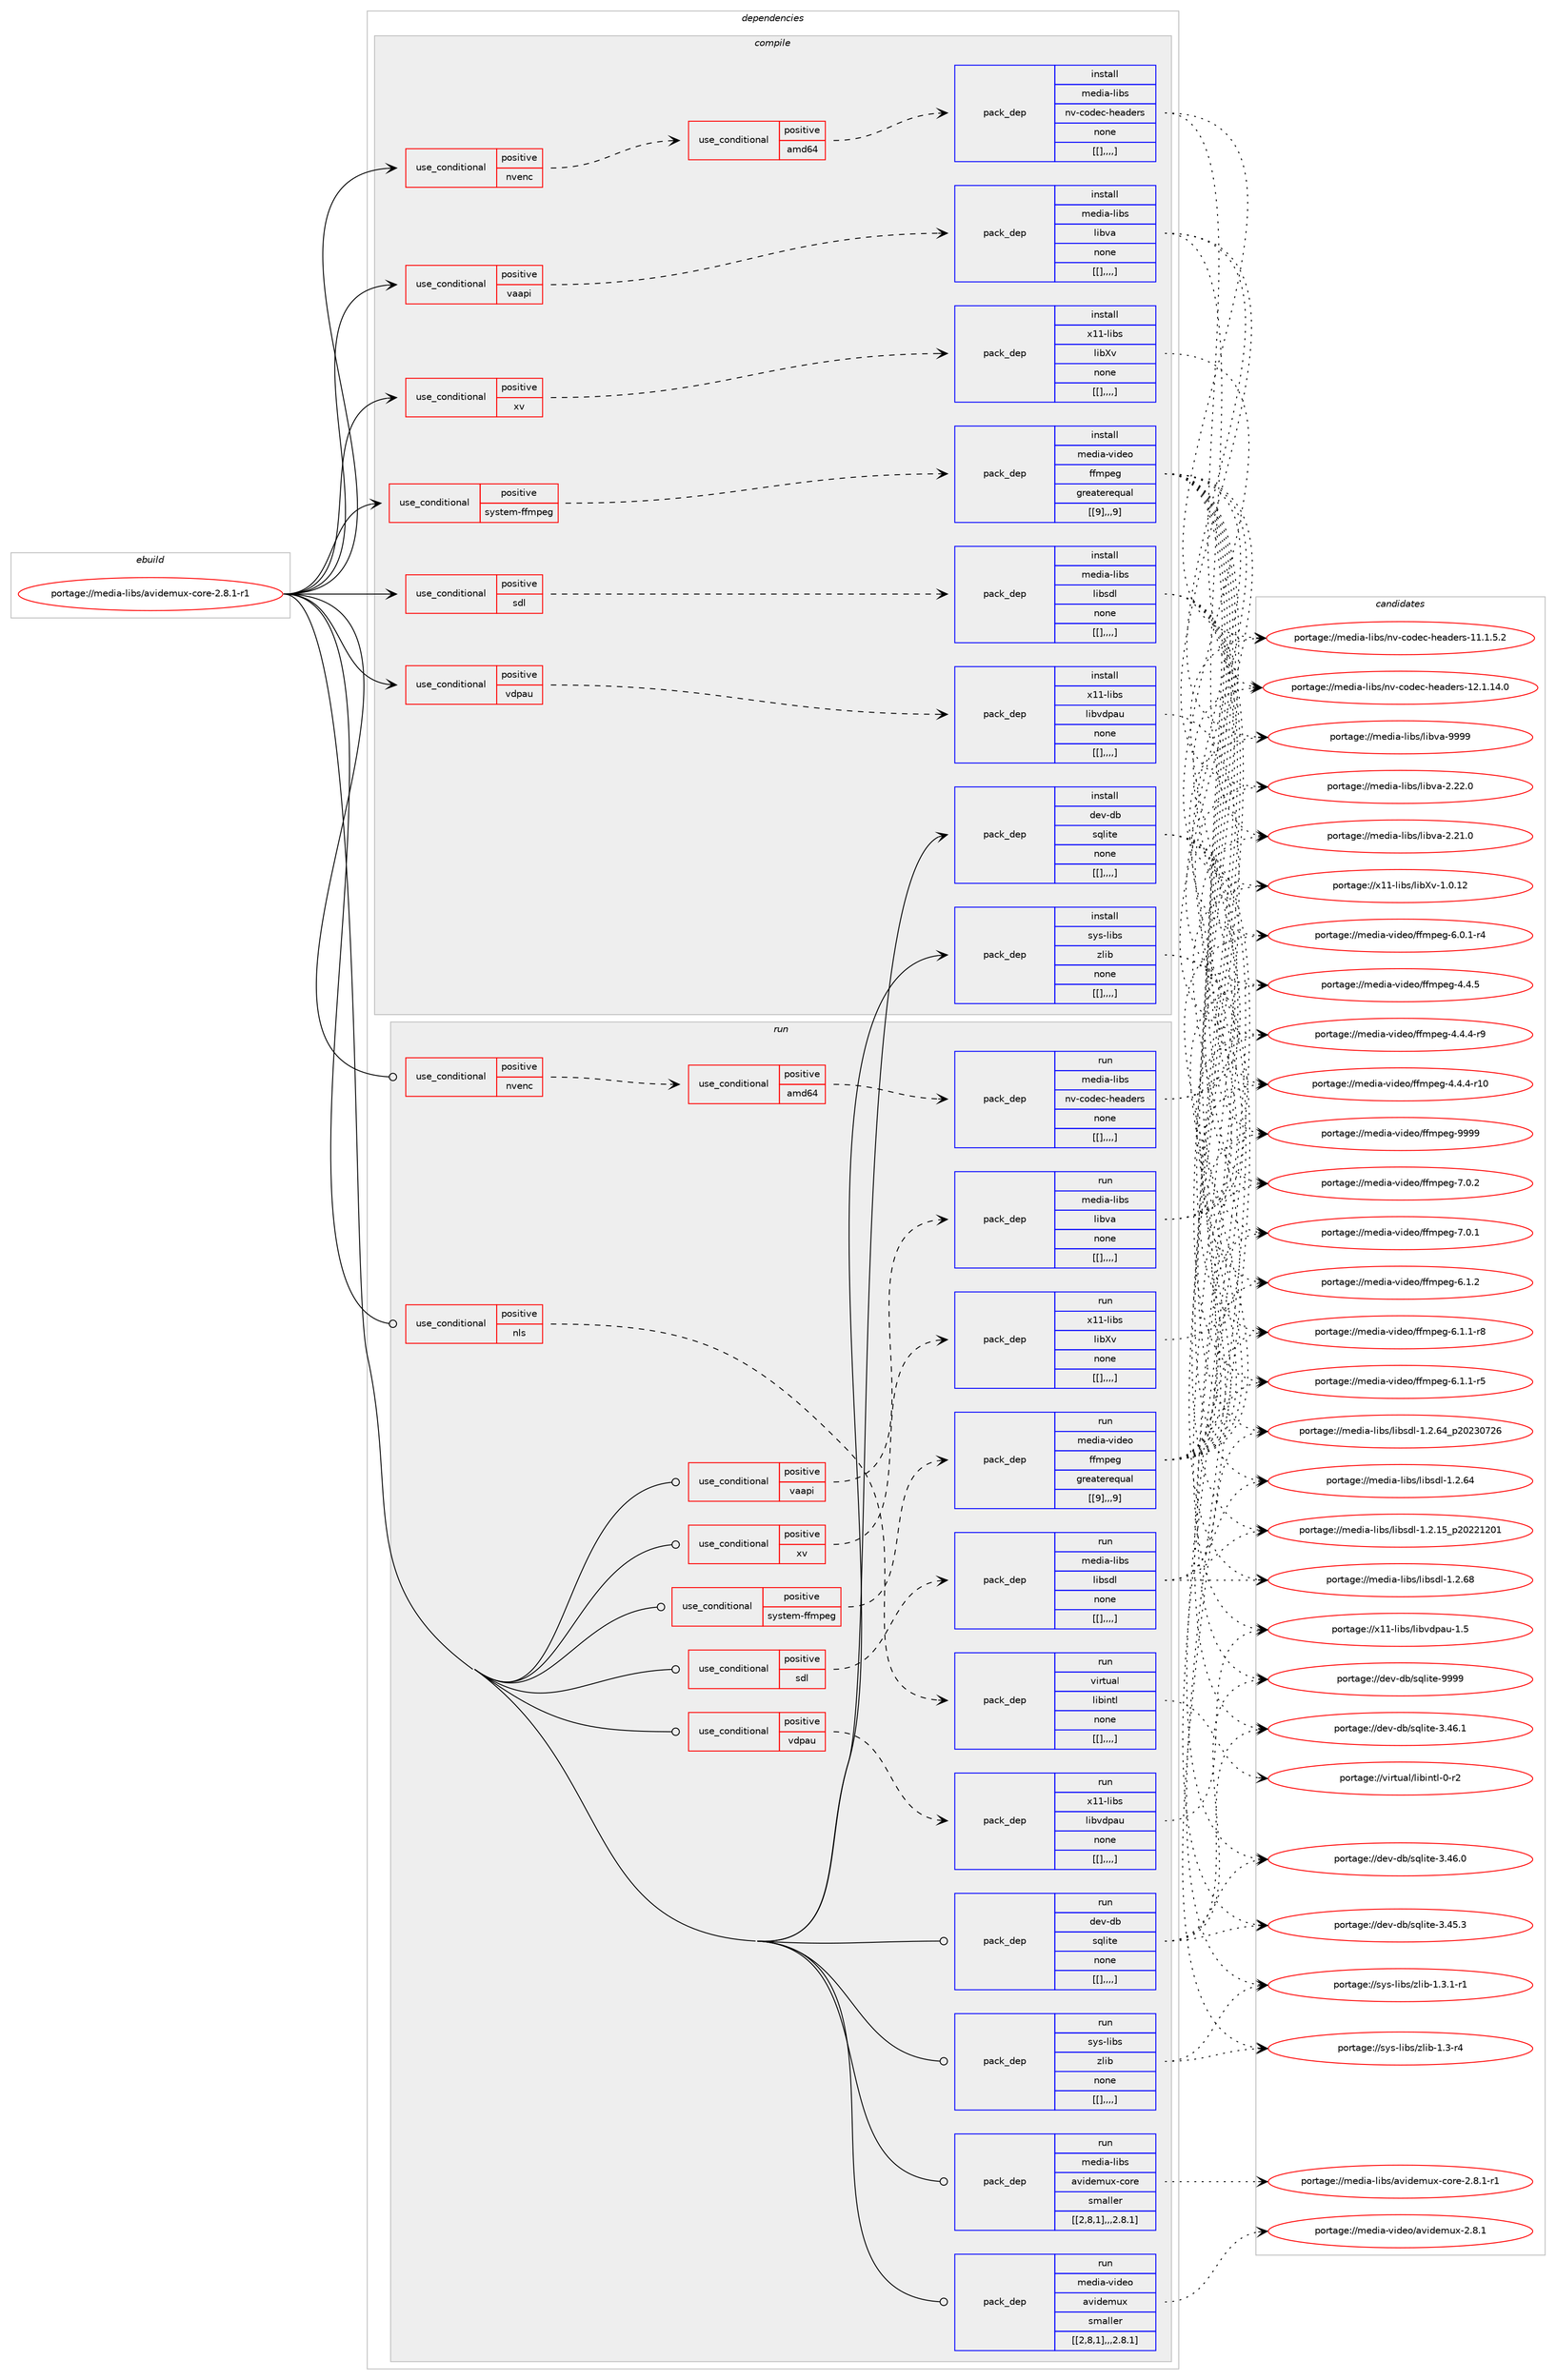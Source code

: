 digraph prolog {

# *************
# Graph options
# *************

newrank=true;
concentrate=true;
compound=true;
graph [rankdir=LR,fontname=Helvetica,fontsize=10,ranksep=1.5];#, ranksep=2.5, nodesep=0.2];
edge  [arrowhead=vee];
node  [fontname=Helvetica,fontsize=10];

# **********
# The ebuild
# **********

subgraph cluster_leftcol {
color=gray;
label=<<i>ebuild</i>>;
id [label="portage://media-libs/avidemux-core-2.8.1-r1", color=red, width=4, href="../media-libs/avidemux-core-2.8.1-r1.svg"];
}

# ****************
# The dependencies
# ****************

subgraph cluster_midcol {
color=gray;
label=<<i>dependencies</i>>;
subgraph cluster_compile {
fillcolor="#eeeeee";
style=filled;
label=<<i>compile</i>>;
subgraph cond77617 {
dependency311355 [label=<<TABLE BORDER="0" CELLBORDER="1" CELLSPACING="0" CELLPADDING="4"><TR><TD ROWSPAN="3" CELLPADDING="10">use_conditional</TD></TR><TR><TD>positive</TD></TR><TR><TD>nvenc</TD></TR></TABLE>>, shape=none, color=red];
subgraph cond77618 {
dependency311356 [label=<<TABLE BORDER="0" CELLBORDER="1" CELLSPACING="0" CELLPADDING="4"><TR><TD ROWSPAN="3" CELLPADDING="10">use_conditional</TD></TR><TR><TD>positive</TD></TR><TR><TD>amd64</TD></TR></TABLE>>, shape=none, color=red];
subgraph pack231215 {
dependency311357 [label=<<TABLE BORDER="0" CELLBORDER="1" CELLSPACING="0" CELLPADDING="4" WIDTH="220"><TR><TD ROWSPAN="6" CELLPADDING="30">pack_dep</TD></TR><TR><TD WIDTH="110">install</TD></TR><TR><TD>media-libs</TD></TR><TR><TD>nv-codec-headers</TD></TR><TR><TD>none</TD></TR><TR><TD>[[],,,,]</TD></TR></TABLE>>, shape=none, color=blue];
}
dependency311356:e -> dependency311357:w [weight=20,style="dashed",arrowhead="vee"];
}
dependency311355:e -> dependency311356:w [weight=20,style="dashed",arrowhead="vee"];
}
id:e -> dependency311355:w [weight=20,style="solid",arrowhead="vee"];
subgraph cond77619 {
dependency311358 [label=<<TABLE BORDER="0" CELLBORDER="1" CELLSPACING="0" CELLPADDING="4"><TR><TD ROWSPAN="3" CELLPADDING="10">use_conditional</TD></TR><TR><TD>positive</TD></TR><TR><TD>sdl</TD></TR></TABLE>>, shape=none, color=red];
subgraph pack231216 {
dependency311359 [label=<<TABLE BORDER="0" CELLBORDER="1" CELLSPACING="0" CELLPADDING="4" WIDTH="220"><TR><TD ROWSPAN="6" CELLPADDING="30">pack_dep</TD></TR><TR><TD WIDTH="110">install</TD></TR><TR><TD>media-libs</TD></TR><TR><TD>libsdl</TD></TR><TR><TD>none</TD></TR><TR><TD>[[],,,,]</TD></TR></TABLE>>, shape=none, color=blue];
}
dependency311358:e -> dependency311359:w [weight=20,style="dashed",arrowhead="vee"];
}
id:e -> dependency311358:w [weight=20,style="solid",arrowhead="vee"];
subgraph cond77620 {
dependency311360 [label=<<TABLE BORDER="0" CELLBORDER="1" CELLSPACING="0" CELLPADDING="4"><TR><TD ROWSPAN="3" CELLPADDING="10">use_conditional</TD></TR><TR><TD>positive</TD></TR><TR><TD>system-ffmpeg</TD></TR></TABLE>>, shape=none, color=red];
subgraph pack231217 {
dependency311361 [label=<<TABLE BORDER="0" CELLBORDER="1" CELLSPACING="0" CELLPADDING="4" WIDTH="220"><TR><TD ROWSPAN="6" CELLPADDING="30">pack_dep</TD></TR><TR><TD WIDTH="110">install</TD></TR><TR><TD>media-video</TD></TR><TR><TD>ffmpeg</TD></TR><TR><TD>greaterequal</TD></TR><TR><TD>[[9],,,9]</TD></TR></TABLE>>, shape=none, color=blue];
}
dependency311360:e -> dependency311361:w [weight=20,style="dashed",arrowhead="vee"];
}
id:e -> dependency311360:w [weight=20,style="solid",arrowhead="vee"];
subgraph cond77621 {
dependency311362 [label=<<TABLE BORDER="0" CELLBORDER="1" CELLSPACING="0" CELLPADDING="4"><TR><TD ROWSPAN="3" CELLPADDING="10">use_conditional</TD></TR><TR><TD>positive</TD></TR><TR><TD>vaapi</TD></TR></TABLE>>, shape=none, color=red];
subgraph pack231218 {
dependency311363 [label=<<TABLE BORDER="0" CELLBORDER="1" CELLSPACING="0" CELLPADDING="4" WIDTH="220"><TR><TD ROWSPAN="6" CELLPADDING="30">pack_dep</TD></TR><TR><TD WIDTH="110">install</TD></TR><TR><TD>media-libs</TD></TR><TR><TD>libva</TD></TR><TR><TD>none</TD></TR><TR><TD>[[],,,,]</TD></TR></TABLE>>, shape=none, color=blue];
}
dependency311362:e -> dependency311363:w [weight=20,style="dashed",arrowhead="vee"];
}
id:e -> dependency311362:w [weight=20,style="solid",arrowhead="vee"];
subgraph cond77622 {
dependency311364 [label=<<TABLE BORDER="0" CELLBORDER="1" CELLSPACING="0" CELLPADDING="4"><TR><TD ROWSPAN="3" CELLPADDING="10">use_conditional</TD></TR><TR><TD>positive</TD></TR><TR><TD>vdpau</TD></TR></TABLE>>, shape=none, color=red];
subgraph pack231219 {
dependency311365 [label=<<TABLE BORDER="0" CELLBORDER="1" CELLSPACING="0" CELLPADDING="4" WIDTH="220"><TR><TD ROWSPAN="6" CELLPADDING="30">pack_dep</TD></TR><TR><TD WIDTH="110">install</TD></TR><TR><TD>x11-libs</TD></TR><TR><TD>libvdpau</TD></TR><TR><TD>none</TD></TR><TR><TD>[[],,,,]</TD></TR></TABLE>>, shape=none, color=blue];
}
dependency311364:e -> dependency311365:w [weight=20,style="dashed",arrowhead="vee"];
}
id:e -> dependency311364:w [weight=20,style="solid",arrowhead="vee"];
subgraph cond77623 {
dependency311366 [label=<<TABLE BORDER="0" CELLBORDER="1" CELLSPACING="0" CELLPADDING="4"><TR><TD ROWSPAN="3" CELLPADDING="10">use_conditional</TD></TR><TR><TD>positive</TD></TR><TR><TD>xv</TD></TR></TABLE>>, shape=none, color=red];
subgraph pack231220 {
dependency311367 [label=<<TABLE BORDER="0" CELLBORDER="1" CELLSPACING="0" CELLPADDING="4" WIDTH="220"><TR><TD ROWSPAN="6" CELLPADDING="30">pack_dep</TD></TR><TR><TD WIDTH="110">install</TD></TR><TR><TD>x11-libs</TD></TR><TR><TD>libXv</TD></TR><TR><TD>none</TD></TR><TR><TD>[[],,,,]</TD></TR></TABLE>>, shape=none, color=blue];
}
dependency311366:e -> dependency311367:w [weight=20,style="dashed",arrowhead="vee"];
}
id:e -> dependency311366:w [weight=20,style="solid",arrowhead="vee"];
subgraph pack231221 {
dependency311368 [label=<<TABLE BORDER="0" CELLBORDER="1" CELLSPACING="0" CELLPADDING="4" WIDTH="220"><TR><TD ROWSPAN="6" CELLPADDING="30">pack_dep</TD></TR><TR><TD WIDTH="110">install</TD></TR><TR><TD>dev-db</TD></TR><TR><TD>sqlite</TD></TR><TR><TD>none</TD></TR><TR><TD>[[],,,,]</TD></TR></TABLE>>, shape=none, color=blue];
}
id:e -> dependency311368:w [weight=20,style="solid",arrowhead="vee"];
subgraph pack231222 {
dependency311369 [label=<<TABLE BORDER="0" CELLBORDER="1" CELLSPACING="0" CELLPADDING="4" WIDTH="220"><TR><TD ROWSPAN="6" CELLPADDING="30">pack_dep</TD></TR><TR><TD WIDTH="110">install</TD></TR><TR><TD>sys-libs</TD></TR><TR><TD>zlib</TD></TR><TR><TD>none</TD></TR><TR><TD>[[],,,,]</TD></TR></TABLE>>, shape=none, color=blue];
}
id:e -> dependency311369:w [weight=20,style="solid",arrowhead="vee"];
}
subgraph cluster_compileandrun {
fillcolor="#eeeeee";
style=filled;
label=<<i>compile and run</i>>;
}
subgraph cluster_run {
fillcolor="#eeeeee";
style=filled;
label=<<i>run</i>>;
subgraph cond77624 {
dependency311370 [label=<<TABLE BORDER="0" CELLBORDER="1" CELLSPACING="0" CELLPADDING="4"><TR><TD ROWSPAN="3" CELLPADDING="10">use_conditional</TD></TR><TR><TD>positive</TD></TR><TR><TD>nls</TD></TR></TABLE>>, shape=none, color=red];
subgraph pack231223 {
dependency311371 [label=<<TABLE BORDER="0" CELLBORDER="1" CELLSPACING="0" CELLPADDING="4" WIDTH="220"><TR><TD ROWSPAN="6" CELLPADDING="30">pack_dep</TD></TR><TR><TD WIDTH="110">run</TD></TR><TR><TD>virtual</TD></TR><TR><TD>libintl</TD></TR><TR><TD>none</TD></TR><TR><TD>[[],,,,]</TD></TR></TABLE>>, shape=none, color=blue];
}
dependency311370:e -> dependency311371:w [weight=20,style="dashed",arrowhead="vee"];
}
id:e -> dependency311370:w [weight=20,style="solid",arrowhead="odot"];
subgraph cond77625 {
dependency311372 [label=<<TABLE BORDER="0" CELLBORDER="1" CELLSPACING="0" CELLPADDING="4"><TR><TD ROWSPAN="3" CELLPADDING="10">use_conditional</TD></TR><TR><TD>positive</TD></TR><TR><TD>nvenc</TD></TR></TABLE>>, shape=none, color=red];
subgraph cond77626 {
dependency311373 [label=<<TABLE BORDER="0" CELLBORDER="1" CELLSPACING="0" CELLPADDING="4"><TR><TD ROWSPAN="3" CELLPADDING="10">use_conditional</TD></TR><TR><TD>positive</TD></TR><TR><TD>amd64</TD></TR></TABLE>>, shape=none, color=red];
subgraph pack231224 {
dependency311374 [label=<<TABLE BORDER="0" CELLBORDER="1" CELLSPACING="0" CELLPADDING="4" WIDTH="220"><TR><TD ROWSPAN="6" CELLPADDING="30">pack_dep</TD></TR><TR><TD WIDTH="110">run</TD></TR><TR><TD>media-libs</TD></TR><TR><TD>nv-codec-headers</TD></TR><TR><TD>none</TD></TR><TR><TD>[[],,,,]</TD></TR></TABLE>>, shape=none, color=blue];
}
dependency311373:e -> dependency311374:w [weight=20,style="dashed",arrowhead="vee"];
}
dependency311372:e -> dependency311373:w [weight=20,style="dashed",arrowhead="vee"];
}
id:e -> dependency311372:w [weight=20,style="solid",arrowhead="odot"];
subgraph cond77627 {
dependency311375 [label=<<TABLE BORDER="0" CELLBORDER="1" CELLSPACING="0" CELLPADDING="4"><TR><TD ROWSPAN="3" CELLPADDING="10">use_conditional</TD></TR><TR><TD>positive</TD></TR><TR><TD>sdl</TD></TR></TABLE>>, shape=none, color=red];
subgraph pack231225 {
dependency311376 [label=<<TABLE BORDER="0" CELLBORDER="1" CELLSPACING="0" CELLPADDING="4" WIDTH="220"><TR><TD ROWSPAN="6" CELLPADDING="30">pack_dep</TD></TR><TR><TD WIDTH="110">run</TD></TR><TR><TD>media-libs</TD></TR><TR><TD>libsdl</TD></TR><TR><TD>none</TD></TR><TR><TD>[[],,,,]</TD></TR></TABLE>>, shape=none, color=blue];
}
dependency311375:e -> dependency311376:w [weight=20,style="dashed",arrowhead="vee"];
}
id:e -> dependency311375:w [weight=20,style="solid",arrowhead="odot"];
subgraph cond77628 {
dependency311377 [label=<<TABLE BORDER="0" CELLBORDER="1" CELLSPACING="0" CELLPADDING="4"><TR><TD ROWSPAN="3" CELLPADDING="10">use_conditional</TD></TR><TR><TD>positive</TD></TR><TR><TD>system-ffmpeg</TD></TR></TABLE>>, shape=none, color=red];
subgraph pack231226 {
dependency311378 [label=<<TABLE BORDER="0" CELLBORDER="1" CELLSPACING="0" CELLPADDING="4" WIDTH="220"><TR><TD ROWSPAN="6" CELLPADDING="30">pack_dep</TD></TR><TR><TD WIDTH="110">run</TD></TR><TR><TD>media-video</TD></TR><TR><TD>ffmpeg</TD></TR><TR><TD>greaterequal</TD></TR><TR><TD>[[9],,,9]</TD></TR></TABLE>>, shape=none, color=blue];
}
dependency311377:e -> dependency311378:w [weight=20,style="dashed",arrowhead="vee"];
}
id:e -> dependency311377:w [weight=20,style="solid",arrowhead="odot"];
subgraph cond77629 {
dependency311379 [label=<<TABLE BORDER="0" CELLBORDER="1" CELLSPACING="0" CELLPADDING="4"><TR><TD ROWSPAN="3" CELLPADDING="10">use_conditional</TD></TR><TR><TD>positive</TD></TR><TR><TD>vaapi</TD></TR></TABLE>>, shape=none, color=red];
subgraph pack231227 {
dependency311380 [label=<<TABLE BORDER="0" CELLBORDER="1" CELLSPACING="0" CELLPADDING="4" WIDTH="220"><TR><TD ROWSPAN="6" CELLPADDING="30">pack_dep</TD></TR><TR><TD WIDTH="110">run</TD></TR><TR><TD>media-libs</TD></TR><TR><TD>libva</TD></TR><TR><TD>none</TD></TR><TR><TD>[[],,,,]</TD></TR></TABLE>>, shape=none, color=blue];
}
dependency311379:e -> dependency311380:w [weight=20,style="dashed",arrowhead="vee"];
}
id:e -> dependency311379:w [weight=20,style="solid",arrowhead="odot"];
subgraph cond77630 {
dependency311381 [label=<<TABLE BORDER="0" CELLBORDER="1" CELLSPACING="0" CELLPADDING="4"><TR><TD ROWSPAN="3" CELLPADDING="10">use_conditional</TD></TR><TR><TD>positive</TD></TR><TR><TD>vdpau</TD></TR></TABLE>>, shape=none, color=red];
subgraph pack231228 {
dependency311382 [label=<<TABLE BORDER="0" CELLBORDER="1" CELLSPACING="0" CELLPADDING="4" WIDTH="220"><TR><TD ROWSPAN="6" CELLPADDING="30">pack_dep</TD></TR><TR><TD WIDTH="110">run</TD></TR><TR><TD>x11-libs</TD></TR><TR><TD>libvdpau</TD></TR><TR><TD>none</TD></TR><TR><TD>[[],,,,]</TD></TR></TABLE>>, shape=none, color=blue];
}
dependency311381:e -> dependency311382:w [weight=20,style="dashed",arrowhead="vee"];
}
id:e -> dependency311381:w [weight=20,style="solid",arrowhead="odot"];
subgraph cond77631 {
dependency311383 [label=<<TABLE BORDER="0" CELLBORDER="1" CELLSPACING="0" CELLPADDING="4"><TR><TD ROWSPAN="3" CELLPADDING="10">use_conditional</TD></TR><TR><TD>positive</TD></TR><TR><TD>xv</TD></TR></TABLE>>, shape=none, color=red];
subgraph pack231229 {
dependency311384 [label=<<TABLE BORDER="0" CELLBORDER="1" CELLSPACING="0" CELLPADDING="4" WIDTH="220"><TR><TD ROWSPAN="6" CELLPADDING="30">pack_dep</TD></TR><TR><TD WIDTH="110">run</TD></TR><TR><TD>x11-libs</TD></TR><TR><TD>libXv</TD></TR><TR><TD>none</TD></TR><TR><TD>[[],,,,]</TD></TR></TABLE>>, shape=none, color=blue];
}
dependency311383:e -> dependency311384:w [weight=20,style="dashed",arrowhead="vee"];
}
id:e -> dependency311383:w [weight=20,style="solid",arrowhead="odot"];
subgraph pack231230 {
dependency311385 [label=<<TABLE BORDER="0" CELLBORDER="1" CELLSPACING="0" CELLPADDING="4" WIDTH="220"><TR><TD ROWSPAN="6" CELLPADDING="30">pack_dep</TD></TR><TR><TD WIDTH="110">run</TD></TR><TR><TD>dev-db</TD></TR><TR><TD>sqlite</TD></TR><TR><TD>none</TD></TR><TR><TD>[[],,,,]</TD></TR></TABLE>>, shape=none, color=blue];
}
id:e -> dependency311385:w [weight=20,style="solid",arrowhead="odot"];
subgraph pack231231 {
dependency311386 [label=<<TABLE BORDER="0" CELLBORDER="1" CELLSPACING="0" CELLPADDING="4" WIDTH="220"><TR><TD ROWSPAN="6" CELLPADDING="30">pack_dep</TD></TR><TR><TD WIDTH="110">run</TD></TR><TR><TD>sys-libs</TD></TR><TR><TD>zlib</TD></TR><TR><TD>none</TD></TR><TR><TD>[[],,,,]</TD></TR></TABLE>>, shape=none, color=blue];
}
id:e -> dependency311386:w [weight=20,style="solid",arrowhead="odot"];
subgraph pack231232 {
dependency311387 [label=<<TABLE BORDER="0" CELLBORDER="1" CELLSPACING="0" CELLPADDING="4" WIDTH="220"><TR><TD ROWSPAN="6" CELLPADDING="30">pack_dep</TD></TR><TR><TD WIDTH="110">run</TD></TR><TR><TD>media-libs</TD></TR><TR><TD>avidemux-core</TD></TR><TR><TD>smaller</TD></TR><TR><TD>[[2,8,1],,,2.8.1]</TD></TR></TABLE>>, shape=none, color=blue];
}
id:e -> dependency311387:w [weight=20,style="solid",arrowhead="odot"];
subgraph pack231233 {
dependency311388 [label=<<TABLE BORDER="0" CELLBORDER="1" CELLSPACING="0" CELLPADDING="4" WIDTH="220"><TR><TD ROWSPAN="6" CELLPADDING="30">pack_dep</TD></TR><TR><TD WIDTH="110">run</TD></TR><TR><TD>media-video</TD></TR><TR><TD>avidemux</TD></TR><TR><TD>smaller</TD></TR><TR><TD>[[2,8,1],,,2.8.1]</TD></TR></TABLE>>, shape=none, color=blue];
}
id:e -> dependency311388:w [weight=20,style="solid",arrowhead="odot"];
}
}

# **************
# The candidates
# **************

subgraph cluster_choices {
rank=same;
color=gray;
label=<<i>candidates</i>>;

subgraph choice231215 {
color=black;
nodesep=1;
choice10910110010597451081059811547110118459911110010199451041019710010111411545495046494649524648 [label="portage://media-libs/nv-codec-headers-12.1.14.0", color=red, width=4,href="../media-libs/nv-codec-headers-12.1.14.0.svg"];
choice109101100105974510810598115471101184599111100101994510410197100101114115454949464946534650 [label="portage://media-libs/nv-codec-headers-11.1.5.2", color=red, width=4,href="../media-libs/nv-codec-headers-11.1.5.2.svg"];
dependency311357:e -> choice10910110010597451081059811547110118459911110010199451041019710010111411545495046494649524648:w [style=dotted,weight="100"];
dependency311357:e -> choice109101100105974510810598115471101184599111100101994510410197100101114115454949464946534650:w [style=dotted,weight="100"];
}
subgraph choice231216 {
color=black;
nodesep=1;
choice109101100105974510810598115471081059811510010845494650465456 [label="portage://media-libs/libsdl-1.2.68", color=red, width=4,href="../media-libs/libsdl-1.2.68.svg"];
choice109101100105974510810598115471081059811510010845494650465452951125048505148555054 [label="portage://media-libs/libsdl-1.2.64_p20230726", color=red, width=4,href="../media-libs/libsdl-1.2.64_p20230726.svg"];
choice109101100105974510810598115471081059811510010845494650465452 [label="portage://media-libs/libsdl-1.2.64", color=red, width=4,href="../media-libs/libsdl-1.2.64.svg"];
choice109101100105974510810598115471081059811510010845494650464953951125048505049504849 [label="portage://media-libs/libsdl-1.2.15_p20221201", color=red, width=4,href="../media-libs/libsdl-1.2.15_p20221201.svg"];
dependency311359:e -> choice109101100105974510810598115471081059811510010845494650465456:w [style=dotted,weight="100"];
dependency311359:e -> choice109101100105974510810598115471081059811510010845494650465452951125048505148555054:w [style=dotted,weight="100"];
dependency311359:e -> choice109101100105974510810598115471081059811510010845494650465452:w [style=dotted,weight="100"];
dependency311359:e -> choice109101100105974510810598115471081059811510010845494650464953951125048505049504849:w [style=dotted,weight="100"];
}
subgraph choice231217 {
color=black;
nodesep=1;
choice1091011001059745118105100101111471021021091121011034557575757 [label="portage://media-video/ffmpeg-9999", color=red, width=4,href="../media-video/ffmpeg-9999.svg"];
choice109101100105974511810510010111147102102109112101103455546484650 [label="portage://media-video/ffmpeg-7.0.2", color=red, width=4,href="../media-video/ffmpeg-7.0.2.svg"];
choice109101100105974511810510010111147102102109112101103455546484649 [label="portage://media-video/ffmpeg-7.0.1", color=red, width=4,href="../media-video/ffmpeg-7.0.1.svg"];
choice109101100105974511810510010111147102102109112101103455446494650 [label="portage://media-video/ffmpeg-6.1.2", color=red, width=4,href="../media-video/ffmpeg-6.1.2.svg"];
choice1091011001059745118105100101111471021021091121011034554464946494511456 [label="portage://media-video/ffmpeg-6.1.1-r8", color=red, width=4,href="../media-video/ffmpeg-6.1.1-r8.svg"];
choice1091011001059745118105100101111471021021091121011034554464946494511453 [label="portage://media-video/ffmpeg-6.1.1-r5", color=red, width=4,href="../media-video/ffmpeg-6.1.1-r5.svg"];
choice1091011001059745118105100101111471021021091121011034554464846494511452 [label="portage://media-video/ffmpeg-6.0.1-r4", color=red, width=4,href="../media-video/ffmpeg-6.0.1-r4.svg"];
choice109101100105974511810510010111147102102109112101103455246524653 [label="portage://media-video/ffmpeg-4.4.5", color=red, width=4,href="../media-video/ffmpeg-4.4.5.svg"];
choice1091011001059745118105100101111471021021091121011034552465246524511457 [label="portage://media-video/ffmpeg-4.4.4-r9", color=red, width=4,href="../media-video/ffmpeg-4.4.4-r9.svg"];
choice109101100105974511810510010111147102102109112101103455246524652451144948 [label="portage://media-video/ffmpeg-4.4.4-r10", color=red, width=4,href="../media-video/ffmpeg-4.4.4-r10.svg"];
dependency311361:e -> choice1091011001059745118105100101111471021021091121011034557575757:w [style=dotted,weight="100"];
dependency311361:e -> choice109101100105974511810510010111147102102109112101103455546484650:w [style=dotted,weight="100"];
dependency311361:e -> choice109101100105974511810510010111147102102109112101103455546484649:w [style=dotted,weight="100"];
dependency311361:e -> choice109101100105974511810510010111147102102109112101103455446494650:w [style=dotted,weight="100"];
dependency311361:e -> choice1091011001059745118105100101111471021021091121011034554464946494511456:w [style=dotted,weight="100"];
dependency311361:e -> choice1091011001059745118105100101111471021021091121011034554464946494511453:w [style=dotted,weight="100"];
dependency311361:e -> choice1091011001059745118105100101111471021021091121011034554464846494511452:w [style=dotted,weight="100"];
dependency311361:e -> choice109101100105974511810510010111147102102109112101103455246524653:w [style=dotted,weight="100"];
dependency311361:e -> choice1091011001059745118105100101111471021021091121011034552465246524511457:w [style=dotted,weight="100"];
dependency311361:e -> choice109101100105974511810510010111147102102109112101103455246524652451144948:w [style=dotted,weight="100"];
}
subgraph choice231218 {
color=black;
nodesep=1;
choice1091011001059745108105981154710810598118974557575757 [label="portage://media-libs/libva-9999", color=red, width=4,href="../media-libs/libva-9999.svg"];
choice10910110010597451081059811547108105981189745504650504648 [label="portage://media-libs/libva-2.22.0", color=red, width=4,href="../media-libs/libva-2.22.0.svg"];
choice10910110010597451081059811547108105981189745504650494648 [label="portage://media-libs/libva-2.21.0", color=red, width=4,href="../media-libs/libva-2.21.0.svg"];
dependency311363:e -> choice1091011001059745108105981154710810598118974557575757:w [style=dotted,weight="100"];
dependency311363:e -> choice10910110010597451081059811547108105981189745504650504648:w [style=dotted,weight="100"];
dependency311363:e -> choice10910110010597451081059811547108105981189745504650494648:w [style=dotted,weight="100"];
}
subgraph choice231219 {
color=black;
nodesep=1;
choice1204949451081059811547108105981181001129711745494653 [label="portage://x11-libs/libvdpau-1.5", color=red, width=4,href="../x11-libs/libvdpau-1.5.svg"];
dependency311365:e -> choice1204949451081059811547108105981181001129711745494653:w [style=dotted,weight="100"];
}
subgraph choice231220 {
color=black;
nodesep=1;
choice1204949451081059811547108105988811845494648464950 [label="portage://x11-libs/libXv-1.0.12", color=red, width=4,href="../x11-libs/libXv-1.0.12.svg"];
dependency311367:e -> choice1204949451081059811547108105988811845494648464950:w [style=dotted,weight="100"];
}
subgraph choice231221 {
color=black;
nodesep=1;
choice1001011184510098471151131081051161014557575757 [label="portage://dev-db/sqlite-9999", color=red, width=4,href="../dev-db/sqlite-9999.svg"];
choice10010111845100984711511310810511610145514652544649 [label="portage://dev-db/sqlite-3.46.1", color=red, width=4,href="../dev-db/sqlite-3.46.1.svg"];
choice10010111845100984711511310810511610145514652544648 [label="portage://dev-db/sqlite-3.46.0", color=red, width=4,href="../dev-db/sqlite-3.46.0.svg"];
choice10010111845100984711511310810511610145514652534651 [label="portage://dev-db/sqlite-3.45.3", color=red, width=4,href="../dev-db/sqlite-3.45.3.svg"];
dependency311368:e -> choice1001011184510098471151131081051161014557575757:w [style=dotted,weight="100"];
dependency311368:e -> choice10010111845100984711511310810511610145514652544649:w [style=dotted,weight="100"];
dependency311368:e -> choice10010111845100984711511310810511610145514652544648:w [style=dotted,weight="100"];
dependency311368:e -> choice10010111845100984711511310810511610145514652534651:w [style=dotted,weight="100"];
}
subgraph choice231222 {
color=black;
nodesep=1;
choice115121115451081059811547122108105984549465146494511449 [label="portage://sys-libs/zlib-1.3.1-r1", color=red, width=4,href="../sys-libs/zlib-1.3.1-r1.svg"];
choice11512111545108105981154712210810598454946514511452 [label="portage://sys-libs/zlib-1.3-r4", color=red, width=4,href="../sys-libs/zlib-1.3-r4.svg"];
dependency311369:e -> choice115121115451081059811547122108105984549465146494511449:w [style=dotted,weight="100"];
dependency311369:e -> choice11512111545108105981154712210810598454946514511452:w [style=dotted,weight="100"];
}
subgraph choice231223 {
color=black;
nodesep=1;
choice11810511411611797108471081059810511011610845484511450 [label="portage://virtual/libintl-0-r2", color=red, width=4,href="../virtual/libintl-0-r2.svg"];
dependency311371:e -> choice11810511411611797108471081059810511011610845484511450:w [style=dotted,weight="100"];
}
subgraph choice231224 {
color=black;
nodesep=1;
choice10910110010597451081059811547110118459911110010199451041019710010111411545495046494649524648 [label="portage://media-libs/nv-codec-headers-12.1.14.0", color=red, width=4,href="../media-libs/nv-codec-headers-12.1.14.0.svg"];
choice109101100105974510810598115471101184599111100101994510410197100101114115454949464946534650 [label="portage://media-libs/nv-codec-headers-11.1.5.2", color=red, width=4,href="../media-libs/nv-codec-headers-11.1.5.2.svg"];
dependency311374:e -> choice10910110010597451081059811547110118459911110010199451041019710010111411545495046494649524648:w [style=dotted,weight="100"];
dependency311374:e -> choice109101100105974510810598115471101184599111100101994510410197100101114115454949464946534650:w [style=dotted,weight="100"];
}
subgraph choice231225 {
color=black;
nodesep=1;
choice109101100105974510810598115471081059811510010845494650465456 [label="portage://media-libs/libsdl-1.2.68", color=red, width=4,href="../media-libs/libsdl-1.2.68.svg"];
choice109101100105974510810598115471081059811510010845494650465452951125048505148555054 [label="portage://media-libs/libsdl-1.2.64_p20230726", color=red, width=4,href="../media-libs/libsdl-1.2.64_p20230726.svg"];
choice109101100105974510810598115471081059811510010845494650465452 [label="portage://media-libs/libsdl-1.2.64", color=red, width=4,href="../media-libs/libsdl-1.2.64.svg"];
choice109101100105974510810598115471081059811510010845494650464953951125048505049504849 [label="portage://media-libs/libsdl-1.2.15_p20221201", color=red, width=4,href="../media-libs/libsdl-1.2.15_p20221201.svg"];
dependency311376:e -> choice109101100105974510810598115471081059811510010845494650465456:w [style=dotted,weight="100"];
dependency311376:e -> choice109101100105974510810598115471081059811510010845494650465452951125048505148555054:w [style=dotted,weight="100"];
dependency311376:e -> choice109101100105974510810598115471081059811510010845494650465452:w [style=dotted,weight="100"];
dependency311376:e -> choice109101100105974510810598115471081059811510010845494650464953951125048505049504849:w [style=dotted,weight="100"];
}
subgraph choice231226 {
color=black;
nodesep=1;
choice1091011001059745118105100101111471021021091121011034557575757 [label="portage://media-video/ffmpeg-9999", color=red, width=4,href="../media-video/ffmpeg-9999.svg"];
choice109101100105974511810510010111147102102109112101103455546484650 [label="portage://media-video/ffmpeg-7.0.2", color=red, width=4,href="../media-video/ffmpeg-7.0.2.svg"];
choice109101100105974511810510010111147102102109112101103455546484649 [label="portage://media-video/ffmpeg-7.0.1", color=red, width=4,href="../media-video/ffmpeg-7.0.1.svg"];
choice109101100105974511810510010111147102102109112101103455446494650 [label="portage://media-video/ffmpeg-6.1.2", color=red, width=4,href="../media-video/ffmpeg-6.1.2.svg"];
choice1091011001059745118105100101111471021021091121011034554464946494511456 [label="portage://media-video/ffmpeg-6.1.1-r8", color=red, width=4,href="../media-video/ffmpeg-6.1.1-r8.svg"];
choice1091011001059745118105100101111471021021091121011034554464946494511453 [label="portage://media-video/ffmpeg-6.1.1-r5", color=red, width=4,href="../media-video/ffmpeg-6.1.1-r5.svg"];
choice1091011001059745118105100101111471021021091121011034554464846494511452 [label="portage://media-video/ffmpeg-6.0.1-r4", color=red, width=4,href="../media-video/ffmpeg-6.0.1-r4.svg"];
choice109101100105974511810510010111147102102109112101103455246524653 [label="portage://media-video/ffmpeg-4.4.5", color=red, width=4,href="../media-video/ffmpeg-4.4.5.svg"];
choice1091011001059745118105100101111471021021091121011034552465246524511457 [label="portage://media-video/ffmpeg-4.4.4-r9", color=red, width=4,href="../media-video/ffmpeg-4.4.4-r9.svg"];
choice109101100105974511810510010111147102102109112101103455246524652451144948 [label="portage://media-video/ffmpeg-4.4.4-r10", color=red, width=4,href="../media-video/ffmpeg-4.4.4-r10.svg"];
dependency311378:e -> choice1091011001059745118105100101111471021021091121011034557575757:w [style=dotted,weight="100"];
dependency311378:e -> choice109101100105974511810510010111147102102109112101103455546484650:w [style=dotted,weight="100"];
dependency311378:e -> choice109101100105974511810510010111147102102109112101103455546484649:w [style=dotted,weight="100"];
dependency311378:e -> choice109101100105974511810510010111147102102109112101103455446494650:w [style=dotted,weight="100"];
dependency311378:e -> choice1091011001059745118105100101111471021021091121011034554464946494511456:w [style=dotted,weight="100"];
dependency311378:e -> choice1091011001059745118105100101111471021021091121011034554464946494511453:w [style=dotted,weight="100"];
dependency311378:e -> choice1091011001059745118105100101111471021021091121011034554464846494511452:w [style=dotted,weight="100"];
dependency311378:e -> choice109101100105974511810510010111147102102109112101103455246524653:w [style=dotted,weight="100"];
dependency311378:e -> choice1091011001059745118105100101111471021021091121011034552465246524511457:w [style=dotted,weight="100"];
dependency311378:e -> choice109101100105974511810510010111147102102109112101103455246524652451144948:w [style=dotted,weight="100"];
}
subgraph choice231227 {
color=black;
nodesep=1;
choice1091011001059745108105981154710810598118974557575757 [label="portage://media-libs/libva-9999", color=red, width=4,href="../media-libs/libva-9999.svg"];
choice10910110010597451081059811547108105981189745504650504648 [label="portage://media-libs/libva-2.22.0", color=red, width=4,href="../media-libs/libva-2.22.0.svg"];
choice10910110010597451081059811547108105981189745504650494648 [label="portage://media-libs/libva-2.21.0", color=red, width=4,href="../media-libs/libva-2.21.0.svg"];
dependency311380:e -> choice1091011001059745108105981154710810598118974557575757:w [style=dotted,weight="100"];
dependency311380:e -> choice10910110010597451081059811547108105981189745504650504648:w [style=dotted,weight="100"];
dependency311380:e -> choice10910110010597451081059811547108105981189745504650494648:w [style=dotted,weight="100"];
}
subgraph choice231228 {
color=black;
nodesep=1;
choice1204949451081059811547108105981181001129711745494653 [label="portage://x11-libs/libvdpau-1.5", color=red, width=4,href="../x11-libs/libvdpau-1.5.svg"];
dependency311382:e -> choice1204949451081059811547108105981181001129711745494653:w [style=dotted,weight="100"];
}
subgraph choice231229 {
color=black;
nodesep=1;
choice1204949451081059811547108105988811845494648464950 [label="portage://x11-libs/libXv-1.0.12", color=red, width=4,href="../x11-libs/libXv-1.0.12.svg"];
dependency311384:e -> choice1204949451081059811547108105988811845494648464950:w [style=dotted,weight="100"];
}
subgraph choice231230 {
color=black;
nodesep=1;
choice1001011184510098471151131081051161014557575757 [label="portage://dev-db/sqlite-9999", color=red, width=4,href="../dev-db/sqlite-9999.svg"];
choice10010111845100984711511310810511610145514652544649 [label="portage://dev-db/sqlite-3.46.1", color=red, width=4,href="../dev-db/sqlite-3.46.1.svg"];
choice10010111845100984711511310810511610145514652544648 [label="portage://dev-db/sqlite-3.46.0", color=red, width=4,href="../dev-db/sqlite-3.46.0.svg"];
choice10010111845100984711511310810511610145514652534651 [label="portage://dev-db/sqlite-3.45.3", color=red, width=4,href="../dev-db/sqlite-3.45.3.svg"];
dependency311385:e -> choice1001011184510098471151131081051161014557575757:w [style=dotted,weight="100"];
dependency311385:e -> choice10010111845100984711511310810511610145514652544649:w [style=dotted,weight="100"];
dependency311385:e -> choice10010111845100984711511310810511610145514652544648:w [style=dotted,weight="100"];
dependency311385:e -> choice10010111845100984711511310810511610145514652534651:w [style=dotted,weight="100"];
}
subgraph choice231231 {
color=black;
nodesep=1;
choice115121115451081059811547122108105984549465146494511449 [label="portage://sys-libs/zlib-1.3.1-r1", color=red, width=4,href="../sys-libs/zlib-1.3.1-r1.svg"];
choice11512111545108105981154712210810598454946514511452 [label="portage://sys-libs/zlib-1.3-r4", color=red, width=4,href="../sys-libs/zlib-1.3-r4.svg"];
dependency311386:e -> choice115121115451081059811547122108105984549465146494511449:w [style=dotted,weight="100"];
dependency311386:e -> choice11512111545108105981154712210810598454946514511452:w [style=dotted,weight="100"];
}
subgraph choice231232 {
color=black;
nodesep=1;
choice109101100105974510810598115479711810510010110911712045991111141014550465646494511449 [label="portage://media-libs/avidemux-core-2.8.1-r1", color=red, width=4,href="../media-libs/avidemux-core-2.8.1-r1.svg"];
dependency311387:e -> choice109101100105974510810598115479711810510010110911712045991111141014550465646494511449:w [style=dotted,weight="100"];
}
subgraph choice231233 {
color=black;
nodesep=1;
choice10910110010597451181051001011114797118105100101109117120455046564649 [label="portage://media-video/avidemux-2.8.1", color=red, width=4,href="../media-video/avidemux-2.8.1.svg"];
dependency311388:e -> choice10910110010597451181051001011114797118105100101109117120455046564649:w [style=dotted,weight="100"];
}
}

}
